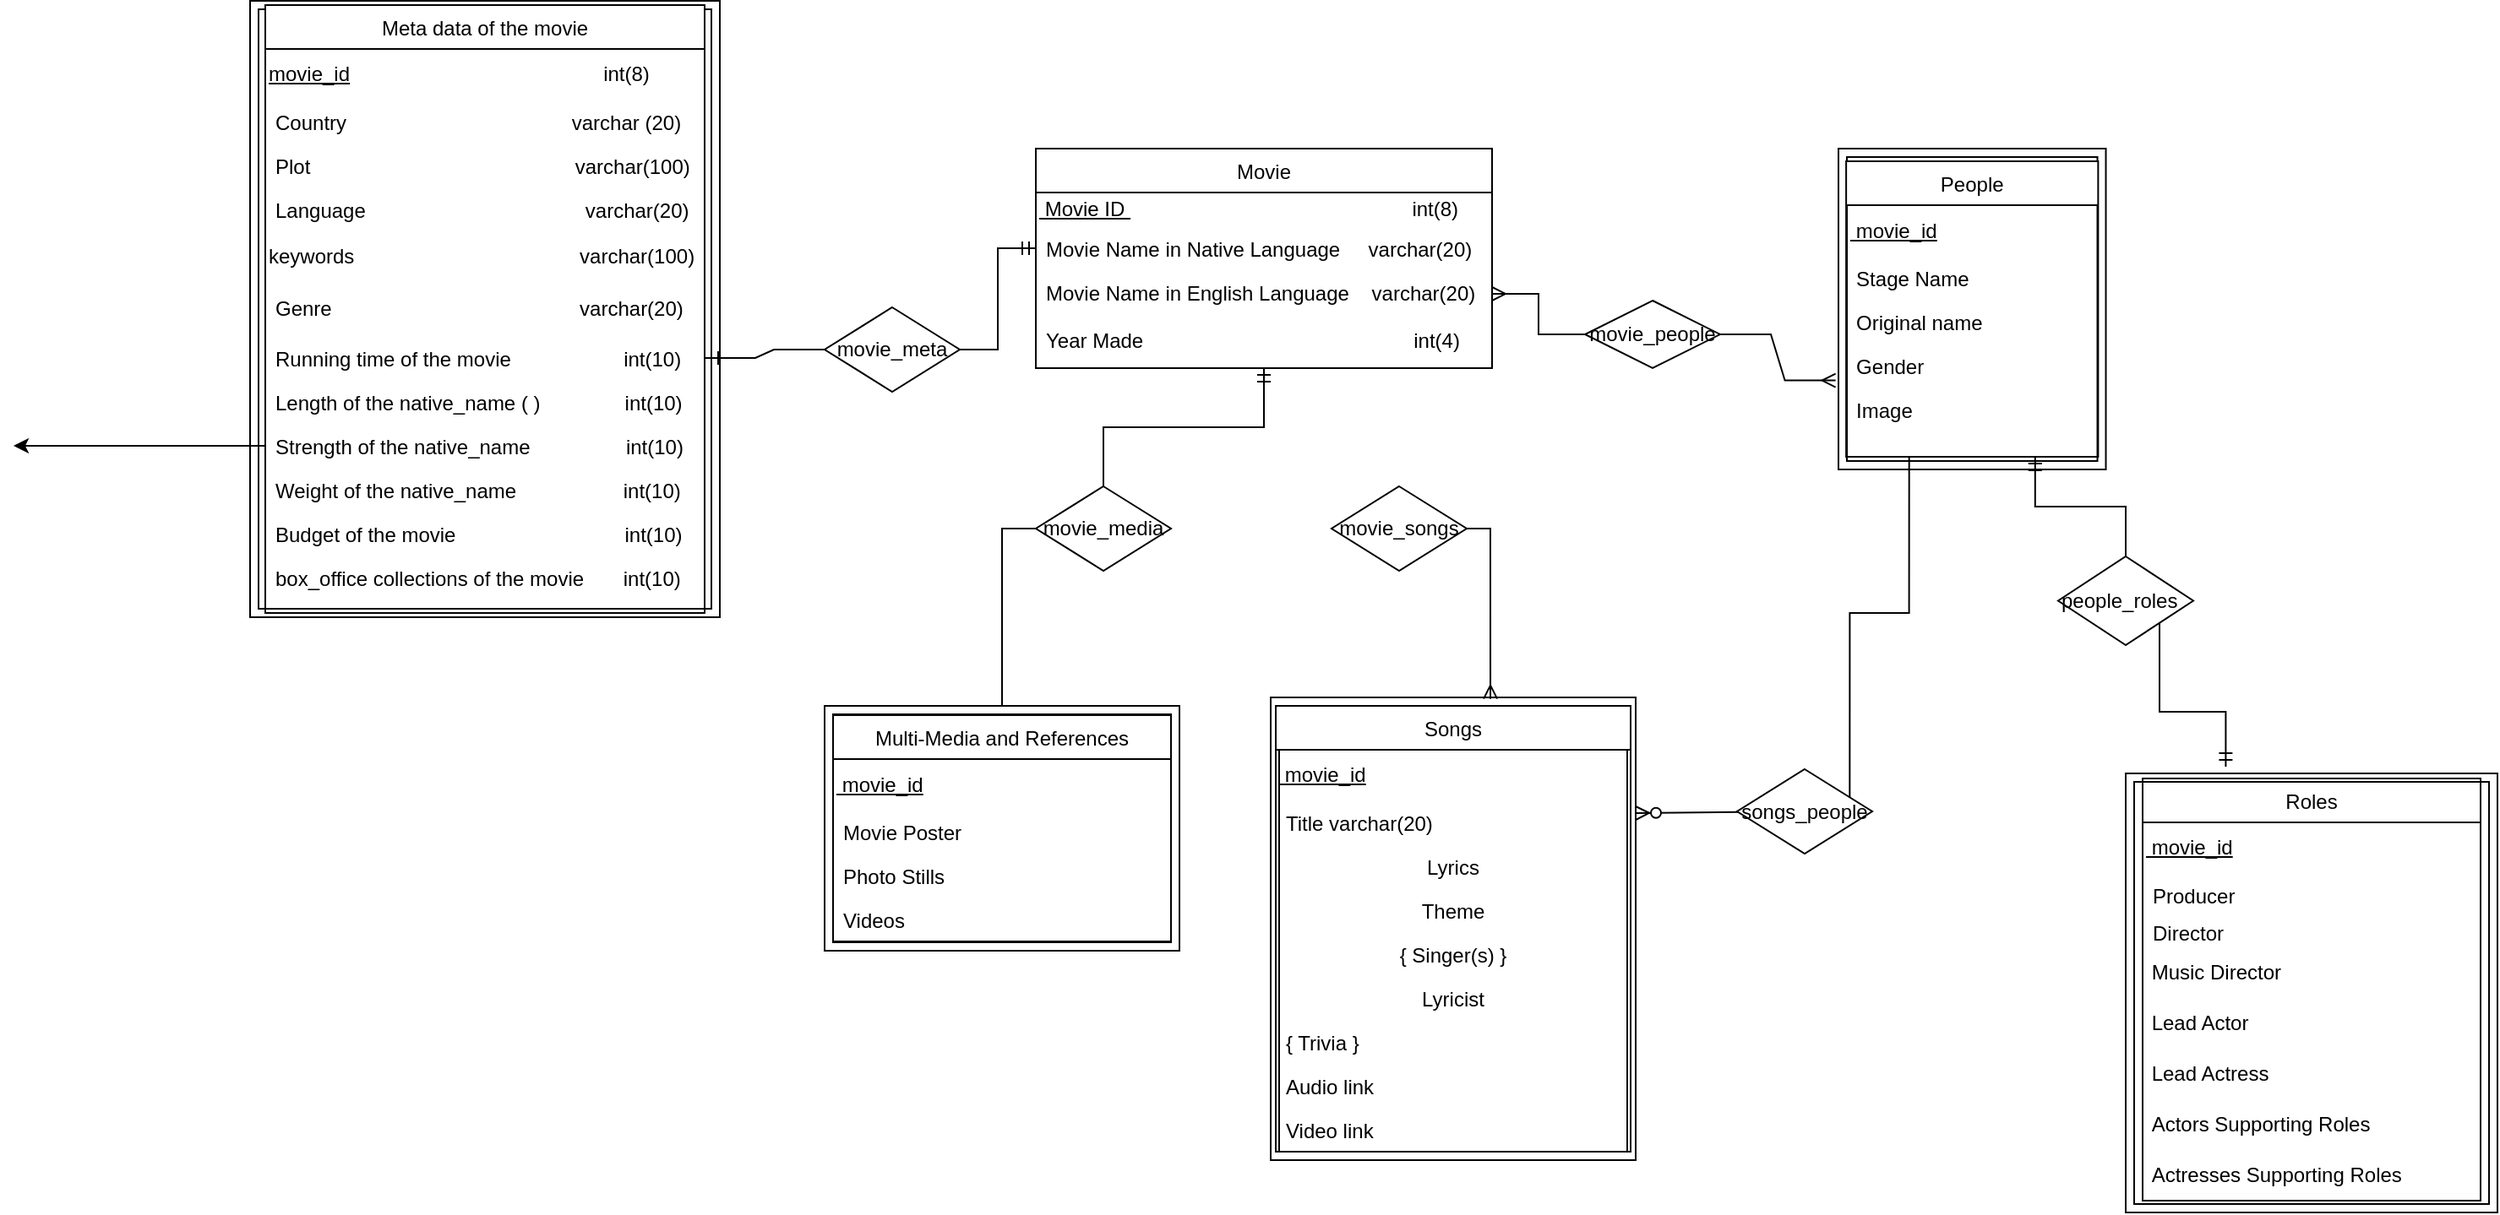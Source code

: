 <mxfile version="15.5.2" type="github">
  <diagram id="gH7Xq4BXge-VO0HLNQAn" name="Page-1">
    <mxGraphModel dx="1507" dy="1791" grid="1" gridSize="10" guides="1" tooltips="1" connect="1" arrows="1" fold="1" page="1" pageScale="1" pageWidth="827" pageHeight="1169" math="0" shadow="0">
      <root>
        <mxCell id="WIyWlLk6GJQsqaUBKTNV-0" />
        <mxCell id="WIyWlLk6GJQsqaUBKTNV-1" parent="WIyWlLk6GJQsqaUBKTNV-0" />
        <mxCell id="1egHC_9BppC4vHc0KnM8-18" value="" style="shape=ext;margin=3;double=1;whiteSpace=wrap;html=1;align=center;strokeColor=default;" parent="WIyWlLk6GJQsqaUBKTNV-1" vertex="1">
          <mxGeometry x="-190" y="-37.5" width="278" height="365" as="geometry" />
        </mxCell>
        <mxCell id="zkfFHV4jXpPFQw0GAbJ--0" value="Movie" style="swimlane;fontStyle=0;align=center;verticalAlign=top;childLayout=stackLayout;horizontal=1;startSize=26;horizontalStack=0;resizeParent=1;resizeLast=0;collapsible=1;marginBottom=0;rounded=0;shadow=0;strokeWidth=1;" parent="WIyWlLk6GJQsqaUBKTNV-1" vertex="1">
          <mxGeometry x="275" y="50" width="270" height="130" as="geometry">
            <mxRectangle x="230" y="140" width="160" height="26" as="alternateBounds" />
          </mxGeometry>
        </mxCell>
        <mxCell id="9_J77zJkFReDCm0pD4ge-1" value="&lt;u&gt;&amp;nbsp;Movie ID&amp;nbsp;&lt;/u&gt; &amp;nbsp; &amp;nbsp; &amp;nbsp; &amp;nbsp; &amp;nbsp; &amp;nbsp; &amp;nbsp; &amp;nbsp; &amp;nbsp; &amp;nbsp; &amp;nbsp; &amp;nbsp; &amp;nbsp; &amp;nbsp; &amp;nbsp; &amp;nbsp; &amp;nbsp; &amp;nbsp; &amp;nbsp; &amp;nbsp; &amp;nbsp; &amp;nbsp; &amp;nbsp; &amp;nbsp; &amp;nbsp;int(8)" style="text;html=1;align=left;verticalAlign=middle;resizable=0;points=[];autosize=1;strokeColor=none;fillColor=none;" parent="zkfFHV4jXpPFQw0GAbJ--0" vertex="1">
          <mxGeometry y="26" width="270" height="20" as="geometry" />
        </mxCell>
        <mxCell id="zkfFHV4jXpPFQw0GAbJ--1" value="Movie Name in Native Language     varchar(20)" style="text;align=left;verticalAlign=top;spacingLeft=4;spacingRight=4;overflow=hidden;rotatable=0;points=[[0,0.5],[1,0.5]];portConstraint=eastwest;" parent="zkfFHV4jXpPFQw0GAbJ--0" vertex="1">
          <mxGeometry y="46" width="270" height="26" as="geometry" />
        </mxCell>
        <mxCell id="zkfFHV4jXpPFQw0GAbJ--2" value="Movie Name in English Language    varchar(20)" style="text;align=left;verticalAlign=top;spacingLeft=4;spacingRight=4;overflow=hidden;rotatable=0;points=[[0,0.5],[1,0.5]];portConstraint=eastwest;rounded=0;shadow=0;html=0;" parent="zkfFHV4jXpPFQw0GAbJ--0" vertex="1">
          <mxGeometry y="72" width="270" height="28" as="geometry" />
        </mxCell>
        <mxCell id="zkfFHV4jXpPFQw0GAbJ--3" value="Year Made                                                int(4)" style="text;align=left;verticalAlign=top;spacingLeft=4;spacingRight=4;overflow=hidden;rotatable=0;points=[[0,0.5],[1,0.5]];portConstraint=eastwest;rounded=0;shadow=0;html=0;" parent="zkfFHV4jXpPFQw0GAbJ--0" vertex="1">
          <mxGeometry y="100" width="270" height="26" as="geometry" />
        </mxCell>
        <mxCell id="zkfFHV4jXpPFQw0GAbJ--17" value="Meta data of the movie" style="swimlane;fontStyle=0;align=center;verticalAlign=top;childLayout=stackLayout;horizontal=1;startSize=26;horizontalStack=0;resizeParent=1;resizeLast=0;collapsible=1;marginBottom=0;rounded=0;shadow=0;strokeWidth=1;perimeterSpacing=3;" parent="WIyWlLk6GJQsqaUBKTNV-1" vertex="1">
          <mxGeometry x="-181" y="-35" width="260" height="360" as="geometry">
            <mxRectangle x="550" y="140" width="160" height="26" as="alternateBounds" />
          </mxGeometry>
        </mxCell>
        <mxCell id="1egHC_9BppC4vHc0KnM8-0" value="&lt;u&gt;movie_id&lt;/u&gt;&amp;nbsp;&lt;span style=&quot;white-space: pre&quot;&gt; &lt;/span&gt;&lt;span style=&quot;white-space: pre&quot;&gt; &lt;/span&gt;&amp;nbsp; &amp;nbsp; &amp;nbsp; &amp;nbsp; &amp;nbsp; &amp;nbsp; &amp;nbsp; &amp;nbsp; &amp;nbsp; &amp;nbsp; &amp;nbsp; &amp;nbsp; &amp;nbsp; &amp;nbsp; &amp;nbsp; &amp;nbsp; &amp;nbsp; &amp;nbsp; &amp;nbsp; &amp;nbsp; &amp;nbsp; int(8)" style="text;html=1;strokeColor=none;fillColor=none;align=left;verticalAlign=middle;whiteSpace=wrap;rounded=0;" parent="zkfFHV4jXpPFQw0GAbJ--17" vertex="1">
          <mxGeometry y="26" width="260" height="30" as="geometry" />
        </mxCell>
        <mxCell id="zkfFHV4jXpPFQw0GAbJ--19" value="Country                                        varchar (20)" style="text;align=left;verticalAlign=top;spacingLeft=4;spacingRight=4;overflow=hidden;rotatable=0;points=[[0,0.5],[1,0.5]];portConstraint=eastwest;rounded=0;shadow=0;html=0;" parent="zkfFHV4jXpPFQw0GAbJ--17" vertex="1">
          <mxGeometry y="56" width="260" height="26" as="geometry" />
        </mxCell>
        <mxCell id="zkfFHV4jXpPFQw0GAbJ--20" value="Plot                                               varchar(100)" style="text;align=left;verticalAlign=top;spacingLeft=4;spacingRight=4;overflow=hidden;rotatable=0;points=[[0,0.5],[1,0.5]];portConstraint=eastwest;rounded=0;shadow=0;html=0;" parent="zkfFHV4jXpPFQw0GAbJ--17" vertex="1">
          <mxGeometry y="82" width="260" height="26" as="geometry" />
        </mxCell>
        <mxCell id="zkfFHV4jXpPFQw0GAbJ--18" value="Language                                       varchar(20)" style="text;align=left;verticalAlign=top;spacingLeft=4;spacingRight=4;overflow=hidden;rotatable=0;points=[[0,0.5],[1,0.5]];portConstraint=eastwest;" parent="zkfFHV4jXpPFQw0GAbJ--17" vertex="1">
          <mxGeometry y="108" width="260" height="24" as="geometry" />
        </mxCell>
        <mxCell id="j54C5g72h75EPI4u3S8y-2" value="keywords&amp;nbsp; &amp;nbsp; &amp;nbsp; &amp;nbsp; &amp;nbsp; &amp;nbsp; &amp;nbsp; &amp;nbsp; &amp;nbsp; &amp;nbsp; &amp;nbsp; &amp;nbsp; &amp;nbsp; &amp;nbsp; &amp;nbsp; &amp;nbsp; &amp;nbsp; &amp;nbsp; &amp;nbsp; &amp;nbsp; varchar(100)" style="text;html=1;strokeColor=none;fillColor=none;align=left;verticalAlign=middle;whiteSpace=wrap;rounded=0;" parent="zkfFHV4jXpPFQw0GAbJ--17" vertex="1">
          <mxGeometry y="132" width="260" height="34" as="geometry" />
        </mxCell>
        <mxCell id="zkfFHV4jXpPFQw0GAbJ--21" value="Genre                                            varchar(20)" style="text;align=left;verticalAlign=top;spacingLeft=4;spacingRight=4;overflow=hidden;rotatable=0;points=[[0,0.5],[1,0.5]];portConstraint=eastwest;rounded=0;shadow=0;html=0;" parent="zkfFHV4jXpPFQw0GAbJ--17" vertex="1">
          <mxGeometry y="166" width="260" height="30" as="geometry" />
        </mxCell>
        <mxCell id="zkfFHV4jXpPFQw0GAbJ--24" value="Running time of the movie                    int(10)" style="text;align=left;verticalAlign=top;spacingLeft=4;spacingRight=4;overflow=hidden;rotatable=0;points=[[0,0.5],[1,0.5]];portConstraint=eastwest;" parent="zkfFHV4jXpPFQw0GAbJ--17" vertex="1">
          <mxGeometry y="196" width="260" height="26" as="geometry" />
        </mxCell>
        <mxCell id="zkfFHV4jXpPFQw0GAbJ--25" value="Length of the native_name ( )               int(10)" style="text;align=left;verticalAlign=top;spacingLeft=4;spacingRight=4;overflow=hidden;rotatable=0;points=[[0,0.5],[1,0.5]];portConstraint=eastwest;" parent="zkfFHV4jXpPFQw0GAbJ--17" vertex="1">
          <mxGeometry y="222" width="260" height="26" as="geometry" />
        </mxCell>
        <mxCell id="CHPgiApptmzb3LHYU0zf-1" value="Strength of the native_name                 int(10)" style="text;align=left;verticalAlign=top;spacingLeft=4;spacingRight=4;overflow=hidden;rotatable=0;points=[[0,0.5],[1,0.5]];portConstraint=eastwest;" parent="zkfFHV4jXpPFQw0GAbJ--17" vertex="1">
          <mxGeometry y="248" width="260" height="26" as="geometry" />
        </mxCell>
        <mxCell id="CHPgiApptmzb3LHYU0zf-2" value="Weight of the native_name                   int(10)" style="text;align=left;verticalAlign=top;spacingLeft=4;spacingRight=4;overflow=hidden;rotatable=0;points=[[0,0.5],[1,0.5]];portConstraint=eastwest;" parent="zkfFHV4jXpPFQw0GAbJ--17" vertex="1">
          <mxGeometry y="274" width="260" height="26" as="geometry" />
        </mxCell>
        <mxCell id="CHPgiApptmzb3LHYU0zf-3" value="Budget of the movie                              int(10)" style="text;align=left;verticalAlign=top;spacingLeft=4;spacingRight=4;overflow=hidden;rotatable=0;points=[[0,0.5],[1,0.5]];portConstraint=eastwest;" parent="zkfFHV4jXpPFQw0GAbJ--17" vertex="1">
          <mxGeometry y="300" width="260" height="26" as="geometry" />
        </mxCell>
        <mxCell id="CHPgiApptmzb3LHYU0zf-5" value="box_office collections of the movie       int(10)" style="text;align=left;verticalAlign=top;spacingLeft=4;spacingRight=4;overflow=hidden;rotatable=0;points=[[0,0.5],[1,0.5]];portConstraint=eastwest;" parent="zkfFHV4jXpPFQw0GAbJ--17" vertex="1">
          <mxGeometry y="326" width="260" height="22" as="geometry" />
        </mxCell>
        <mxCell id="9_J77zJkFReDCm0pD4ge-2" value="" style="edgeStyle=orthogonalEdgeStyle;fontSize=12;html=1;endArrow=ERmany;startArrow=none;rounded=0;entryX=1;entryY=0.5;entryDx=0;entryDy=0;exitX=0;exitY=0.5;exitDx=0;exitDy=0;" parent="WIyWlLk6GJQsqaUBKTNV-1" source="UAzdhryat9hvbhrExHoe-7" target="zkfFHV4jXpPFQw0GAbJ--2" edge="1">
          <mxGeometry width="100" height="100" relative="1" as="geometry">
            <mxPoint x="360" y="280" as="sourcePoint" />
            <mxPoint x="460" y="180" as="targetPoint" />
          </mxGeometry>
        </mxCell>
        <mxCell id="9_J77zJkFReDCm0pD4ge-10" value="" style="edgeStyle=orthogonalEdgeStyle;fontSize=12;html=1;endArrow=ERmandOne;startArrow=none;rounded=0;entryX=0;entryY=0.5;entryDx=0;entryDy=0;exitX=1;exitY=0.5;exitDx=0;exitDy=0;" parent="WIyWlLk6GJQsqaUBKTNV-1" source="UAzdhryat9hvbhrExHoe-1" target="zkfFHV4jXpPFQw0GAbJ--1" edge="1">
          <mxGeometry width="100" height="100" relative="1" as="geometry">
            <mxPoint x="180" y="208" as="sourcePoint" />
            <mxPoint x="280" y="108" as="targetPoint" />
          </mxGeometry>
        </mxCell>
        <mxCell id="9_J77zJkFReDCm0pD4ge-11" value="" style="edgeStyle=orthogonalEdgeStyle;fontSize=12;html=1;endArrow=ERmandOne;startArrow=none;rounded=0;exitX=0.5;exitY=0;exitDx=0;exitDy=0;" parent="WIyWlLk6GJQsqaUBKTNV-1" source="UAzdhryat9hvbhrExHoe-3" target="zkfFHV4jXpPFQw0GAbJ--0" edge="1">
          <mxGeometry width="100" height="100" relative="1" as="geometry">
            <mxPoint x="230" y="320" as="sourcePoint" />
            <mxPoint x="330" y="220" as="targetPoint" />
          </mxGeometry>
        </mxCell>
        <mxCell id="9_J77zJkFReDCm0pD4ge-12" value="" style="fontSize=12;html=1;endArrow=ERzeroToMany;endFill=1;rounded=0;entryX=1;entryY=0.25;entryDx=0;entryDy=0;strokeColor=default;startArrow=none;" parent="WIyWlLk6GJQsqaUBKTNV-1" source="UAzdhryat9hvbhrExHoe-9" target="1egHC_9BppC4vHc0KnM8-21" edge="1">
          <mxGeometry width="100" height="100" relative="1" as="geometry">
            <mxPoint x="770" y="223" as="sourcePoint" />
            <mxPoint x="730" y="290" as="targetPoint" />
          </mxGeometry>
        </mxCell>
        <mxCell id="1egHC_9BppC4vHc0KnM8-19" value="" style="shape=ext;margin=3;double=1;whiteSpace=wrap;html=1;align=center;strokeColor=default;" parent="WIyWlLk6GJQsqaUBKTNV-1" vertex="1">
          <mxGeometry x="150" y="380" width="210" height="145" as="geometry" />
        </mxCell>
        <mxCell id="zkfFHV4jXpPFQw0GAbJ--6" value="Multi-Media and References" style="swimlane;fontStyle=0;align=center;verticalAlign=top;childLayout=stackLayout;horizontal=1;startSize=26;horizontalStack=0;resizeParent=1;resizeLast=0;collapsible=1;marginBottom=0;rounded=0;shadow=0;strokeWidth=1;" parent="WIyWlLk6GJQsqaUBKTNV-1" vertex="1">
          <mxGeometry x="155" y="385.5" width="200" height="134" as="geometry">
            <mxRectangle x="130" y="380" width="160" height="26" as="alternateBounds" />
          </mxGeometry>
        </mxCell>
        <mxCell id="1egHC_9BppC4vHc0KnM8-1" value="&lt;u&gt;&amp;nbsp;movie_id&lt;/u&gt;" style="text;html=1;strokeColor=none;fillColor=none;align=left;verticalAlign=middle;whiteSpace=wrap;rounded=0;" parent="zkfFHV4jXpPFQw0GAbJ--6" vertex="1">
          <mxGeometry y="26" width="200" height="30" as="geometry" />
        </mxCell>
        <mxCell id="zkfFHV4jXpPFQw0GAbJ--7" value="Movie Poster " style="text;align=left;verticalAlign=top;spacingLeft=4;spacingRight=4;overflow=hidden;rotatable=0;points=[[0,0.5],[1,0.5]];portConstraint=eastwest;" parent="zkfFHV4jXpPFQw0GAbJ--6" vertex="1">
          <mxGeometry y="56" width="200" height="26" as="geometry" />
        </mxCell>
        <mxCell id="zkfFHV4jXpPFQw0GAbJ--8" value="Photo Stills " style="text;align=left;verticalAlign=top;spacingLeft=4;spacingRight=4;overflow=hidden;rotatable=0;points=[[0,0.5],[1,0.5]];portConstraint=eastwest;rounded=0;shadow=0;html=0;" parent="zkfFHV4jXpPFQw0GAbJ--6" vertex="1">
          <mxGeometry y="82" width="200" height="26" as="geometry" />
        </mxCell>
        <mxCell id="zkfFHV4jXpPFQw0GAbJ--10" value="Videos " style="text;align=left;verticalAlign=top;spacingLeft=4;spacingRight=4;overflow=hidden;rotatable=0;points=[[0,0.5],[1,0.5]];portConstraint=eastwest;fontStyle=0" parent="zkfFHV4jXpPFQw0GAbJ--6" vertex="1">
          <mxGeometry y="108" width="200" height="26" as="geometry" />
        </mxCell>
        <mxCell id="1egHC_9BppC4vHc0KnM8-21" value="" style="shape=ext;margin=3;double=1;whiteSpace=wrap;html=1;align=center;strokeColor=default;" parent="WIyWlLk6GJQsqaUBKTNV-1" vertex="1">
          <mxGeometry x="414" y="375" width="216" height="274" as="geometry" />
        </mxCell>
        <mxCell id="CHPgiApptmzb3LHYU0zf-16" value="Songs" style="swimlane;fontStyle=0;align=center;verticalAlign=top;childLayout=stackLayout;horizontal=1;startSize=26;horizontalStack=0;resizeParent=1;resizeLast=0;collapsible=1;marginBottom=0;rounded=0;shadow=0;strokeWidth=1;" parent="WIyWlLk6GJQsqaUBKTNV-1" vertex="1">
          <mxGeometry x="417" y="380" width="210" height="264" as="geometry">
            <mxRectangle x="130" y="380" width="160" height="26" as="alternateBounds" />
          </mxGeometry>
        </mxCell>
        <mxCell id="1egHC_9BppC4vHc0KnM8-2" value="&lt;u&gt;&amp;nbsp;movie_id&lt;/u&gt;" style="text;html=1;strokeColor=none;fillColor=none;align=left;verticalAlign=middle;whiteSpace=wrap;rounded=0;" parent="CHPgiApptmzb3LHYU0zf-16" vertex="1">
          <mxGeometry y="26" width="210" height="30" as="geometry" />
        </mxCell>
        <mxCell id="CHPgiApptmzb3LHYU0zf-17" value="Title                                   varchar(20)" style="text;align=left;verticalAlign=top;spacingLeft=4;spacingRight=4;overflow=hidden;rotatable=0;points=[[0,0.5],[1,0.5]];portConstraint=eastwest;" parent="CHPgiApptmzb3LHYU0zf-16" vertex="1">
          <mxGeometry y="56" width="210" height="26" as="geometry" />
        </mxCell>
        <mxCell id="CHPgiApptmzb3LHYU0zf-18" value="Lyrics" style="text;align=center;verticalAlign=top;spacingLeft=4;spacingRight=4;overflow=hidden;rotatable=0;points=[[0,0.5],[1,0.5]];portConstraint=eastwest;rounded=0;shadow=0;html=0;" parent="CHPgiApptmzb3LHYU0zf-16" vertex="1">
          <mxGeometry y="82" width="210" height="26" as="geometry" />
        </mxCell>
        <mxCell id="CHPgiApptmzb3LHYU0zf-19" value="Theme" style="text;align=center;verticalAlign=top;spacingLeft=4;spacingRight=4;overflow=hidden;rotatable=0;points=[[0,0.5],[1,0.5]];portConstraint=eastwest;fontStyle=0" parent="CHPgiApptmzb3LHYU0zf-16" vertex="1">
          <mxGeometry y="108" width="210" height="26" as="geometry" />
        </mxCell>
        <mxCell id="CHPgiApptmzb3LHYU0zf-21" value="{ Singer(s) }" style="text;align=center;verticalAlign=top;spacingLeft=4;spacingRight=4;overflow=hidden;rotatable=0;points=[[0,0.5],[1,0.5]];portConstraint=eastwest;" parent="CHPgiApptmzb3LHYU0zf-16" vertex="1">
          <mxGeometry y="134" width="210" height="26" as="geometry" />
        </mxCell>
        <mxCell id="CHPgiApptmzb3LHYU0zf-22" value="Lyricist" style="text;align=center;verticalAlign=top;spacingLeft=4;spacingRight=4;overflow=hidden;rotatable=0;points=[[0,0.5],[1,0.5]];portConstraint=eastwest;" parent="CHPgiApptmzb3LHYU0zf-16" vertex="1">
          <mxGeometry y="160" width="210" height="26" as="geometry" />
        </mxCell>
        <mxCell id="CHPgiApptmzb3LHYU0zf-20" value="{ Trivia }" style="text;align=left;verticalAlign=top;spacingLeft=4;spacingRight=4;overflow=hidden;rotatable=0;points=[[0,0.5],[1,0.5]];portConstraint=eastwest;" parent="CHPgiApptmzb3LHYU0zf-16" vertex="1">
          <mxGeometry y="186" width="210" height="26" as="geometry" />
        </mxCell>
        <mxCell id="CHPgiApptmzb3LHYU0zf-23" value="Audio link" style="text;align=left;verticalAlign=top;spacingLeft=4;spacingRight=4;overflow=hidden;rotatable=0;points=[[0,0.5],[1,0.5]];portConstraint=eastwest;" parent="CHPgiApptmzb3LHYU0zf-16" vertex="1">
          <mxGeometry y="212" width="210" height="26" as="geometry" />
        </mxCell>
        <mxCell id="CHPgiApptmzb3LHYU0zf-24" value="Video link" style="text;align=left;verticalAlign=top;spacingLeft=4;spacingRight=4;overflow=hidden;rotatable=0;points=[[0,0.5],[1,0.5]];portConstraint=eastwest;" parent="CHPgiApptmzb3LHYU0zf-16" vertex="1">
          <mxGeometry y="238" width="210" height="26" as="geometry" />
        </mxCell>
        <mxCell id="1egHC_9BppC4vHc0KnM8-25" value="" style="shape=ext;margin=3;double=1;whiteSpace=wrap;html=1;align=center;strokeColor=default;" parent="WIyWlLk6GJQsqaUBKTNV-1" vertex="1">
          <mxGeometry x="750" y="50" width="158.25" height="190" as="geometry" />
        </mxCell>
        <mxCell id="zkfFHV4jXpPFQw0GAbJ--13" value="People" style="swimlane;fontStyle=0;align=center;verticalAlign=top;childLayout=stackLayout;horizontal=1;startSize=26;horizontalStack=0;resizeParent=1;resizeLast=0;collapsible=1;marginBottom=0;rounded=0;shadow=0;strokeWidth=1;" parent="WIyWlLk6GJQsqaUBKTNV-1" vertex="1">
          <mxGeometry x="754.56" y="57.5" width="149.12" height="175" as="geometry">
            <mxRectangle x="340" y="380" width="170" height="26" as="alternateBounds" />
          </mxGeometry>
        </mxCell>
        <mxCell id="1egHC_9BppC4vHc0KnM8-3" value="&lt;u&gt;&amp;nbsp;movie_id&lt;/u&gt;" style="text;html=1;strokeColor=none;fillColor=none;align=left;verticalAlign=middle;whiteSpace=wrap;rounded=0;" parent="zkfFHV4jXpPFQw0GAbJ--13" vertex="1">
          <mxGeometry y="26" width="149.12" height="30" as="geometry" />
        </mxCell>
        <mxCell id="CHPgiApptmzb3LHYU0zf-10" value="Stage Name" style="text;align=left;verticalAlign=top;spacingLeft=4;spacingRight=4;overflow=hidden;rotatable=0;points=[[0,0.5],[1,0.5]];portConstraint=eastwest;" parent="zkfFHV4jXpPFQw0GAbJ--13" vertex="1">
          <mxGeometry y="56" width="149.12" height="26" as="geometry" />
        </mxCell>
        <mxCell id="CHPgiApptmzb3LHYU0zf-8" value="Original name" style="text;align=left;verticalAlign=top;spacingLeft=4;spacingRight=4;overflow=hidden;rotatable=0;points=[[0,0.5],[1,0.5]];portConstraint=eastwest;" parent="zkfFHV4jXpPFQw0GAbJ--13" vertex="1">
          <mxGeometry y="82" width="149.12" height="26" as="geometry" />
        </mxCell>
        <mxCell id="CHPgiApptmzb3LHYU0zf-9" value=" Gender " style="text;align=left;verticalAlign=top;spacingLeft=4;spacingRight=4;overflow=hidden;rotatable=0;points=[[0,0.5],[1,0.5]];portConstraint=eastwest;" parent="zkfFHV4jXpPFQw0GAbJ--13" vertex="1">
          <mxGeometry y="108" width="149.12" height="26" as="geometry" />
        </mxCell>
        <mxCell id="CHPgiApptmzb3LHYU0zf-11" value=" Image" style="text;align=left;verticalAlign=top;spacingLeft=4;spacingRight=4;overflow=hidden;rotatable=0;points=[[0,0.5],[1,0.5]];portConstraint=eastwest;" parent="zkfFHV4jXpPFQw0GAbJ--13" vertex="1">
          <mxGeometry y="134" width="149.12" height="26" as="geometry" />
        </mxCell>
        <mxCell id="UAzdhryat9hvbhrExHoe-1" value="movie_meta" style="rhombus;whiteSpace=wrap;html=1;" parent="WIyWlLk6GJQsqaUBKTNV-1" vertex="1">
          <mxGeometry x="150" y="144" width="80" height="50" as="geometry" />
        </mxCell>
        <mxCell id="UAzdhryat9hvbhrExHoe-2" value="" style="edgeStyle=entityRelationEdgeStyle;fontSize=12;html=1;endArrow=none;startArrow=ERmandOne;rounded=0;entryX=0;entryY=0.5;entryDx=0;entryDy=0;exitX=1;exitY=0.5;exitDx=0;exitDy=0;" parent="WIyWlLk6GJQsqaUBKTNV-1" source="zkfFHV4jXpPFQw0GAbJ--24" target="UAzdhryat9hvbhrExHoe-1" edge="1">
          <mxGeometry width="100" height="100" relative="1" as="geometry">
            <mxPoint x="82" y="227" as="sourcePoint" />
            <mxPoint x="300" y="109" as="targetPoint" />
          </mxGeometry>
        </mxCell>
        <mxCell id="UAzdhryat9hvbhrExHoe-3" value="movie_media" style="rhombus;whiteSpace=wrap;html=1;" parent="WIyWlLk6GJQsqaUBKTNV-1" vertex="1">
          <mxGeometry x="275" y="250" width="80" height="50" as="geometry" />
        </mxCell>
        <mxCell id="UAzdhryat9hvbhrExHoe-4" value="" style="edgeStyle=orthogonalEdgeStyle;fontSize=12;html=1;endArrow=none;startArrow=none;entryX=0;entryY=0.5;entryDx=0;entryDy=0;exitX=0.5;exitY=0;exitDx=0;exitDy=0;jumpStyle=sharp;rounded=0;" parent="WIyWlLk6GJQsqaUBKTNV-1" source="1egHC_9BppC4vHc0KnM8-19" target="UAzdhryat9hvbhrExHoe-3" edge="1">
          <mxGeometry width="100" height="100" relative="1" as="geometry">
            <mxPoint x="225" y="344.5" as="sourcePoint" />
            <mxPoint x="300" y="163" as="targetPoint" />
          </mxGeometry>
        </mxCell>
        <mxCell id="UAzdhryat9hvbhrExHoe-6" value="movie_songs" style="rhombus;whiteSpace=wrap;html=1;" parent="WIyWlLk6GJQsqaUBKTNV-1" vertex="1">
          <mxGeometry x="450" y="250" width="80" height="50" as="geometry" />
        </mxCell>
        <mxCell id="UAzdhryat9hvbhrExHoe-7" value="movie_people" style="rhombus;whiteSpace=wrap;html=1;" parent="WIyWlLk6GJQsqaUBKTNV-1" vertex="1">
          <mxGeometry x="600" y="140" width="80" height="40" as="geometry" />
        </mxCell>
        <mxCell id="UAzdhryat9hvbhrExHoe-8" value="" style="edgeStyle=entityRelationEdgeStyle;fontSize=12;html=1;endArrow=none;startArrow=ERmany;rounded=0;entryX=1;entryY=0.5;entryDx=0;entryDy=0;exitX=-0.042;exitY=0.838;exitDx=0;exitDy=0;exitPerimeter=0;" parent="WIyWlLk6GJQsqaUBKTNV-1" source="CHPgiApptmzb3LHYU0zf-9" target="UAzdhryat9hvbhrExHoe-7" edge="1">
          <mxGeometry width="100" height="100" relative="1" as="geometry">
            <mxPoint x="690.047" y="184.788" as="sourcePoint" />
            <mxPoint x="530" y="136" as="targetPoint" />
          </mxGeometry>
        </mxCell>
        <mxCell id="UAzdhryat9hvbhrExHoe-9" value="songs_people" style="rhombus;whiteSpace=wrap;html=1;" parent="WIyWlLk6GJQsqaUBKTNV-1" vertex="1">
          <mxGeometry x="690" y="417.5" width="80" height="50" as="geometry" />
        </mxCell>
        <mxCell id="UAzdhryat9hvbhrExHoe-10" value="" style="edgeStyle=orthogonalEdgeStyle;fontSize=12;html=1;endArrow=none;endFill=1;rounded=0;entryX=1;entryY=0.25;entryDx=0;entryDy=0;strokeColor=default;exitX=0.25;exitY=1;exitDx=0;exitDy=0;" parent="WIyWlLk6GJQsqaUBKTNV-1" source="zkfFHV4jXpPFQw0GAbJ--13" target="UAzdhryat9hvbhrExHoe-9" edge="1">
          <mxGeometry width="100" height="100" relative="1" as="geometry">
            <mxPoint x="770" y="223" as="sourcePoint" />
            <mxPoint x="560" y="443.5" as="targetPoint" />
          </mxGeometry>
        </mxCell>
        <mxCell id="1egHC_9BppC4vHc0KnM8-4" value="" style="shape=ext;margin=3;double=1;whiteSpace=wrap;html=1;align=center;strokeColor=default;" parent="WIyWlLk6GJQsqaUBKTNV-1" vertex="1">
          <mxGeometry x="920" y="420" width="220" height="260" as="geometry" />
        </mxCell>
        <mxCell id="1egHC_9BppC4vHc0KnM8-5" value="Roles" style="swimlane;fontStyle=0;childLayout=stackLayout;horizontal=1;startSize=26;fillColor=none;horizontalStack=0;resizeParent=1;resizeParentMax=0;resizeLast=0;collapsible=1;marginBottom=0;strokeColor=default;align=center;" parent="WIyWlLk6GJQsqaUBKTNV-1" vertex="1">
          <mxGeometry x="930" y="423" width="200" height="250" as="geometry" />
        </mxCell>
        <mxCell id="1egHC_9BppC4vHc0KnM8-14" value="&lt;u&gt;&amp;nbsp;movie_id&lt;/u&gt;" style="text;html=1;strokeColor=none;fillColor=none;align=left;verticalAlign=middle;whiteSpace=wrap;rounded=0;" parent="1egHC_9BppC4vHc0KnM8-5" vertex="1">
          <mxGeometry y="26" width="200" height="30" as="geometry" />
        </mxCell>
        <mxCell id="1egHC_9BppC4vHc0KnM8-7" value="Producer" style="text;strokeColor=none;fillColor=none;align=left;verticalAlign=top;spacingLeft=4;spacingRight=4;overflow=hidden;rotatable=0;points=[[0,0.5],[1,0.5]];portConstraint=eastwest;" parent="1egHC_9BppC4vHc0KnM8-5" vertex="1">
          <mxGeometry y="56" width="200" height="22" as="geometry" />
        </mxCell>
        <mxCell id="1egHC_9BppC4vHc0KnM8-6" value="Director" style="text;strokeColor=none;fillColor=none;align=left;verticalAlign=top;spacingLeft=4;spacingRight=4;overflow=hidden;rotatable=0;points=[[0,0.5],[1,0.5]];portConstraint=eastwest;" parent="1egHC_9BppC4vHc0KnM8-5" vertex="1">
          <mxGeometry y="78" width="200" height="22" as="geometry" />
        </mxCell>
        <mxCell id="1egHC_9BppC4vHc0KnM8-10" value="&amp;nbsp;Music Director" style="text;html=1;strokeColor=none;fillColor=none;align=left;verticalAlign=middle;whiteSpace=wrap;rounded=0;" parent="1egHC_9BppC4vHc0KnM8-5" vertex="1">
          <mxGeometry y="100" width="200" height="30" as="geometry" />
        </mxCell>
        <mxCell id="1egHC_9BppC4vHc0KnM8-12" value="&amp;nbsp;Lead Actor" style="text;html=1;strokeColor=none;fillColor=none;align=left;verticalAlign=middle;whiteSpace=wrap;rounded=0;" parent="1egHC_9BppC4vHc0KnM8-5" vertex="1">
          <mxGeometry y="130" width="200" height="30" as="geometry" />
        </mxCell>
        <mxCell id="1egHC_9BppC4vHc0KnM8-13" value="&amp;nbsp;Lead Actress" style="text;html=1;strokeColor=none;fillColor=none;align=left;verticalAlign=middle;whiteSpace=wrap;rounded=0;" parent="1egHC_9BppC4vHc0KnM8-5" vertex="1">
          <mxGeometry y="160" width="200" height="30" as="geometry" />
        </mxCell>
        <mxCell id="1egHC_9BppC4vHc0KnM8-11" value="&amp;nbsp;Actors Supporting Roles&amp;nbsp; &amp;nbsp;&amp;nbsp;" style="text;html=1;strokeColor=none;fillColor=none;align=left;verticalAlign=middle;whiteSpace=wrap;rounded=0;" parent="1egHC_9BppC4vHc0KnM8-5" vertex="1">
          <mxGeometry y="190" width="200" height="30" as="geometry" />
        </mxCell>
        <mxCell id="1egHC_9BppC4vHc0KnM8-9" value="&amp;nbsp;Actresses Supporting Roles" style="text;html=1;strokeColor=none;fillColor=none;align=left;verticalAlign=middle;whiteSpace=wrap;rounded=0;" parent="1egHC_9BppC4vHc0KnM8-5" vertex="1">
          <mxGeometry y="220" width="200" height="30" as="geometry" />
        </mxCell>
        <mxCell id="1egHC_9BppC4vHc0KnM8-15" value="" style="edgeStyle=orthogonalEdgeStyle;fontSize=12;html=1;endArrow=ERmandOne;startArrow=none;rounded=0;entryX=0.75;entryY=1;entryDx=0;entryDy=0;exitX=0.5;exitY=0;exitDx=0;exitDy=0;" parent="WIyWlLk6GJQsqaUBKTNV-1" source="-i1EXm6QAOlMGYuIlPeQ-0" target="zkfFHV4jXpPFQw0GAbJ--13" edge="1">
          <mxGeometry width="100" height="100" relative="1" as="geometry">
            <mxPoint x="790" y="370" as="sourcePoint" />
            <mxPoint x="890" y="270" as="targetPoint" />
          </mxGeometry>
        </mxCell>
        <mxCell id="-i1EXm6QAOlMGYuIlPeQ-0" value="people_roles" style="rhombus;whiteSpace=wrap;html=1;align=left;" parent="WIyWlLk6GJQsqaUBKTNV-1" vertex="1">
          <mxGeometry x="880" y="291.5" width="80" height="52.5" as="geometry" />
        </mxCell>
        <mxCell id="-i1EXm6QAOlMGYuIlPeQ-1" value="" style="edgeStyle=orthogonalEdgeStyle;fontSize=12;html=1;endArrow=none;startArrow=ERmandOne;rounded=0;entryX=1;entryY=1;entryDx=0;entryDy=0;exitX=0.246;exitY=-0.028;exitDx=0;exitDy=0;exitPerimeter=0;" parent="WIyWlLk6GJQsqaUBKTNV-1" source="1egHC_9BppC4vHc0KnM8-5" target="-i1EXm6QAOlMGYuIlPeQ-0" edge="1">
          <mxGeometry width="100" height="100" relative="1" as="geometry">
            <mxPoint x="959.948" y="418.888" as="sourcePoint" />
            <mxPoint x="890.843" y="236.58" as="targetPoint" />
          </mxGeometry>
        </mxCell>
        <mxCell id="8b0HCfvmGmeeMWkT91v8-0" style="edgeStyle=orthogonalEdgeStyle;rounded=0;orthogonalLoop=1;jettySize=auto;html=1;" parent="WIyWlLk6GJQsqaUBKTNV-1" source="CHPgiApptmzb3LHYU0zf-1" edge="1">
          <mxGeometry relative="1" as="geometry">
            <mxPoint x="-330" y="226" as="targetPoint" />
          </mxGeometry>
        </mxCell>
        <mxCell id="755of6ZbXYEoTX_eKM5f-1" value="" style="edgeStyle=orthogonalEdgeStyle;fontSize=12;html=1;endArrow=ERmany;rounded=0;exitX=1;exitY=0.5;exitDx=0;exitDy=0;entryX=0.602;entryY=0.003;entryDx=0;entryDy=0;entryPerimeter=0;" edge="1" parent="WIyWlLk6GJQsqaUBKTNV-1" source="UAzdhryat9hvbhrExHoe-6" target="1egHC_9BppC4vHc0KnM8-21">
          <mxGeometry width="100" height="100" relative="1" as="geometry">
            <mxPoint x="545" y="344" as="sourcePoint" />
            <mxPoint x="540" y="360" as="targetPoint" />
          </mxGeometry>
        </mxCell>
      </root>
    </mxGraphModel>
  </diagram>
</mxfile>
